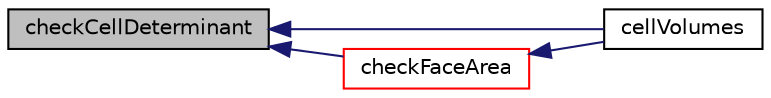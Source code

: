 digraph "checkCellDeterminant"
{
  bgcolor="transparent";
  edge [fontname="Helvetica",fontsize="10",labelfontname="Helvetica",labelfontsize="10"];
  node [fontname="Helvetica",fontsize="10",shape=record];
  rankdir="LR";
  Node977 [label="checkCellDeterminant",height=0.2,width=0.4,color="black", fillcolor="grey75", style="filled", fontcolor="black"];
  Node977 -> Node978 [dir="back",color="midnightblue",fontsize="10",style="solid",fontname="Helvetica"];
  Node978 [label="cellVolumes",height=0.2,width=0.4,color="black",URL="$a26277.html#abead6b42c36ac9c1a86fb2707b304a2f"];
  Node977 -> Node979 [dir="back",color="midnightblue",fontsize="10",style="solid",fontname="Helvetica"];
  Node979 [label="checkFaceArea",height=0.2,width=0.4,color="red",URL="$a26277.html#aabcbbc8097fd006fb0cb024853b5d4f1"];
  Node979 -> Node978 [dir="back",color="midnightblue",fontsize="10",style="solid",fontname="Helvetica"];
}
